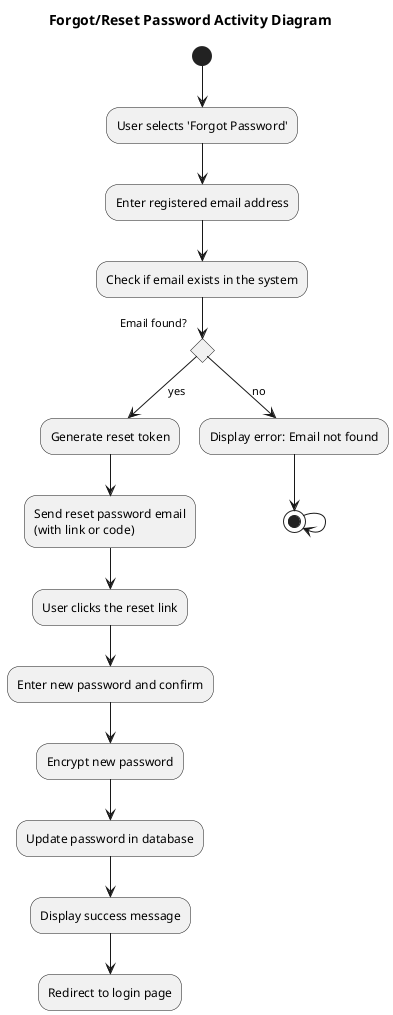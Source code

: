 @startuml
title Forgot/Reset Password Activity Diagram

(*) --> "User selects 'Forgot Password'"
--> "Enter registered email address"
--> "Check if email exists in the system"

if "Email found?" then
  --> [yes] "Generate reset token"
  --> "Send reset password email\n(with link or code)"
  --> "User clicks the reset link"
  --> "Enter new password and confirm"
  --> "Encrypt new password"
  --> "Update password in database"
  --> "Display success message"
  --> "Redirect to login page"
else
  --> [no] "Display error: Email not found"
  --> (*)
endif

--> (*)

@enduml
